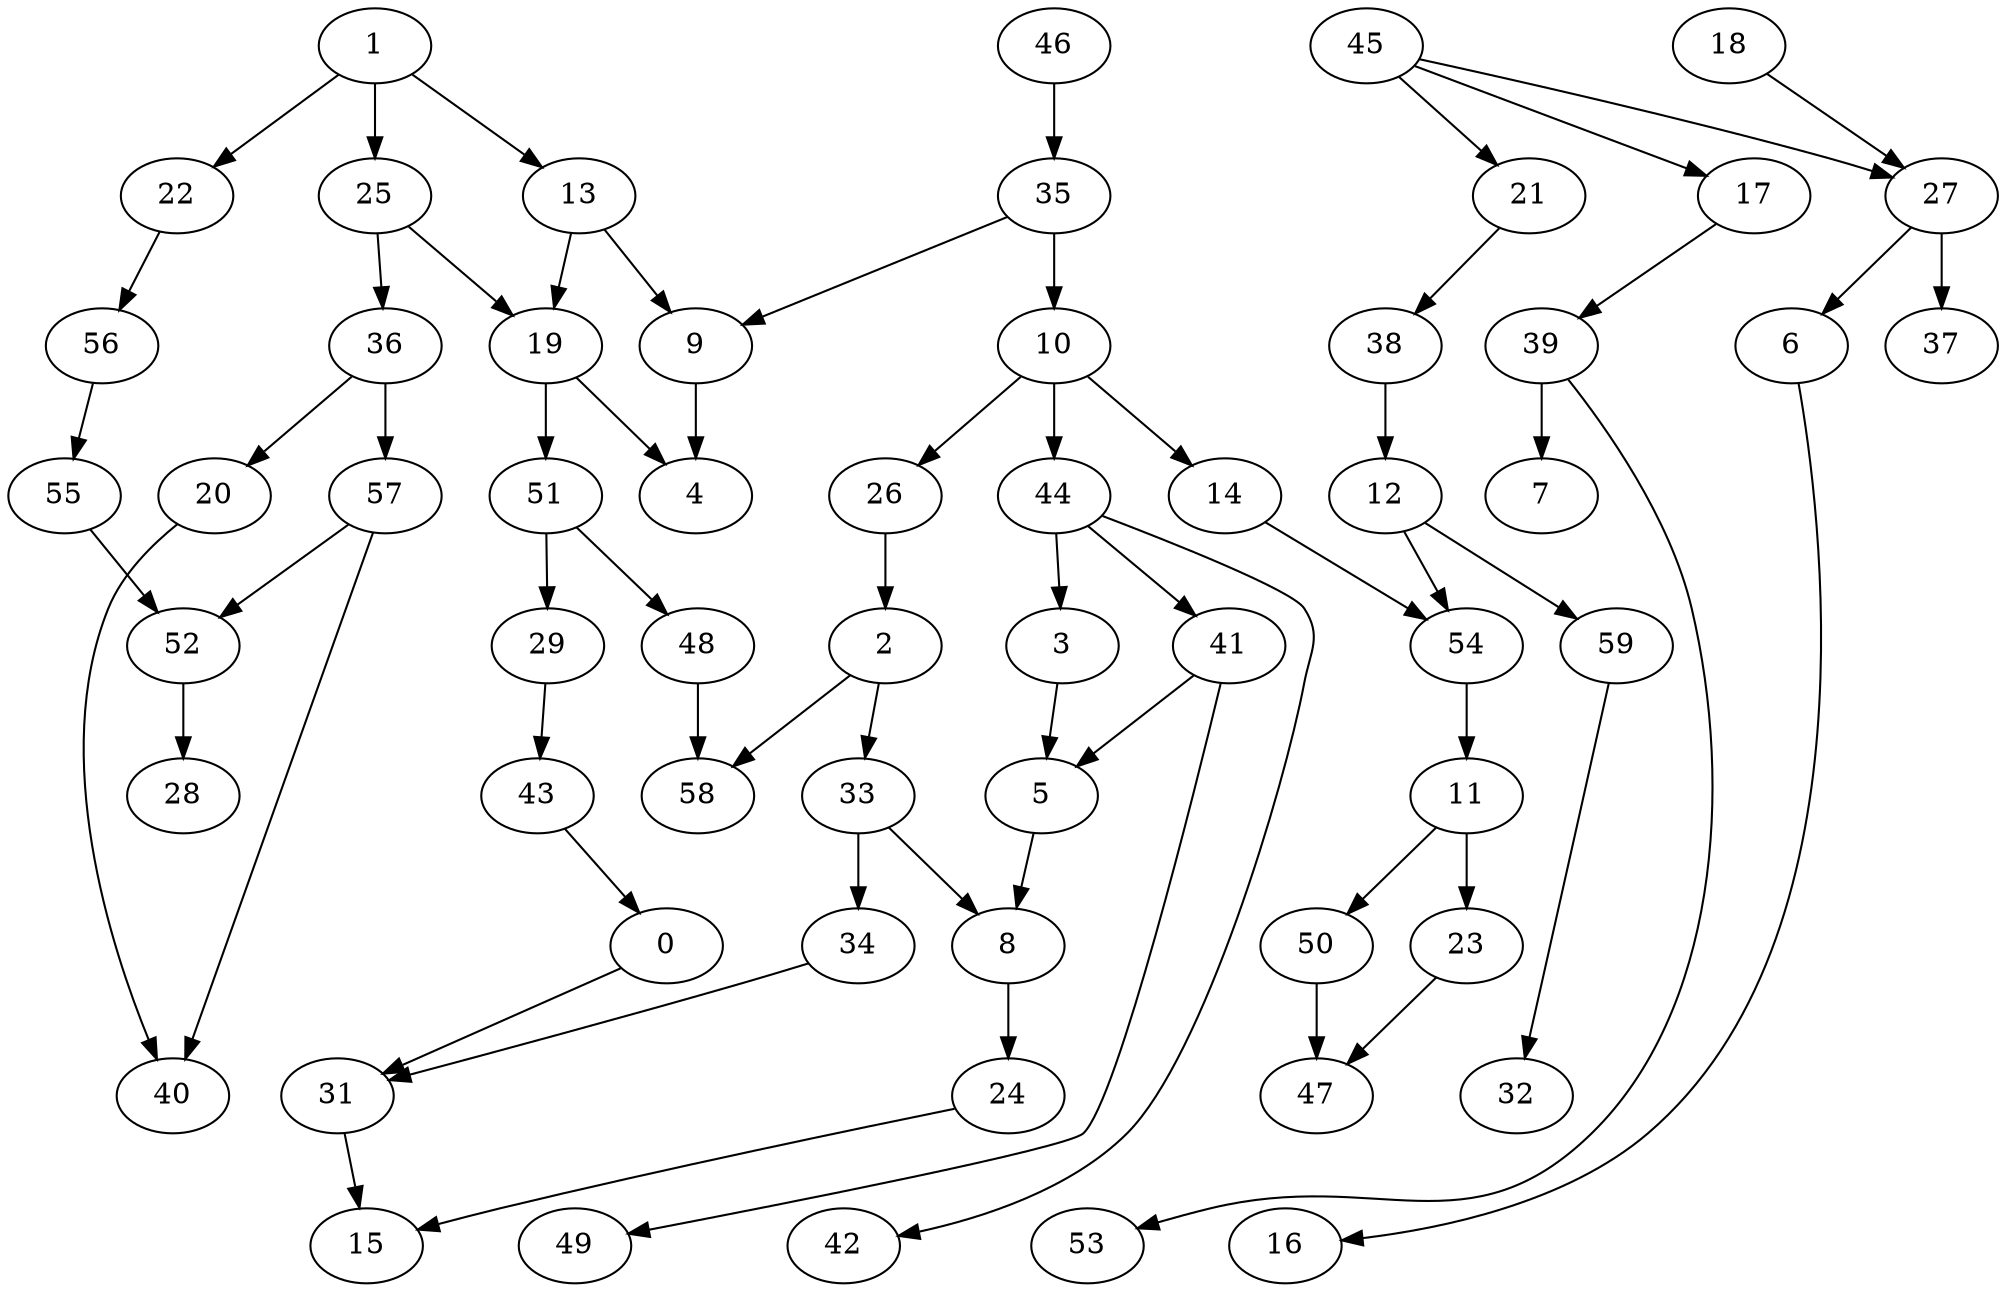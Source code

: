 digraph G {
    0;
    31;
    15;
    1;
    13;
    22;
    25;
    9;
    19;
    56;
    36;
    4;
    51;
    55;
    20;
    57;
    2;
    33;
    58;
    8;
    34;
    24;
    3;
    5;
    6;
    16;
    10;
    14;
    26;
    44;
    54;
    41;
    42;
    11;
    49;
    23;
    50;
    47;
    12;
    59;
    32;
    29;
    48;
    17;
    39;
    7;
    53;
    18;
    27;
    37;
    43;
    40;
    21;
    38;
    52;
    45;
    46;
    35;
    28;
    0 -> 31 [weight=0];
    31 -> 15 [weight=0];
    1 -> 13 [weight=0];
    1 -> 22 [weight=0];
    1 -> 25 [weight=2];
    13 -> 9 [weight=0];
    13 -> 19 [weight=0];
    22 -> 56 [weight=0];
    25 -> 19 [weight=0];
    25 -> 36 [weight=0];
    9 -> 4 [weight=2];
    19 -> 4 [weight=2];
    19 -> 51 [weight=1];
    56 -> 55 [weight=0];
    36 -> 20 [weight=0];
    36 -> 57 [weight=2];
    51 -> 29 [weight=0];
    51 -> 48 [weight=0];
    55 -> 52 [weight=0];
    20 -> 40 [weight=0];
    57 -> 40 [weight=0];
    57 -> 52 [weight=0];
    2 -> 33 [weight=0];
    2 -> 58 [weight=0];
    33 -> 8 [weight=0];
    33 -> 34 [weight=3];
    8 -> 24 [weight=1];
    34 -> 31 [weight=0];
    24 -> 15 [weight=0];
    3 -> 5 [weight=0];
    5 -> 8 [weight=0];
    6 -> 16 [weight=0];
    10 -> 14 [weight=0];
    10 -> 26 [weight=0];
    10 -> 44 [weight=1];
    14 -> 54 [weight=0];
    26 -> 2 [weight=5];
    44 -> 3 [weight=0];
    44 -> 41 [weight=0];
    44 -> 42 [weight=0];
    54 -> 11 [weight=1];
    41 -> 5 [weight=0];
    41 -> 49 [weight=0];
    11 -> 23 [weight=2];
    11 -> 50 [weight=0];
    23 -> 47 [weight=0];
    50 -> 47 [weight=0];
    12 -> 54 [weight=0];
    12 -> 59 [weight=0];
    59 -> 32 [weight=0];
    29 -> 43 [weight=0];
    48 -> 58 [weight=3];
    17 -> 39 [weight=0];
    39 -> 7 [weight=1];
    39 -> 53 [weight=0];
    18 -> 27 [weight=0];
    27 -> 6 [weight=0];
    27 -> 37 [weight=1];
    43 -> 0 [weight=0];
    21 -> 38 [weight=0];
    38 -> 12 [weight=1];
    52 -> 28 [weight=1];
    45 -> 17 [weight=0];
    45 -> 27 [weight=0];
    45 -> 21 [weight=0];
    46 -> 35 [weight=1];
    35 -> 9 [weight=0];
    35 -> 10 [weight=3];
}
